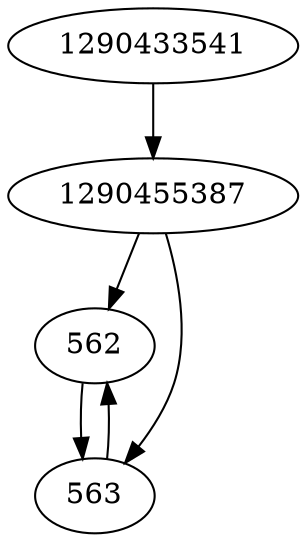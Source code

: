 strict digraph  {
562;
563;
1290433541;
1290455387;
562 -> 563;
563 -> 562;
1290433541 -> 1290455387;
1290455387 -> 562;
1290455387 -> 563;
}
